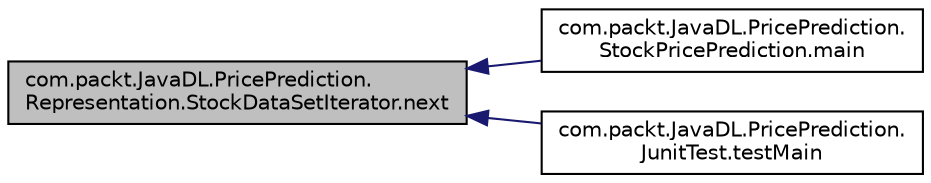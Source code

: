 digraph "com.packt.JavaDL.PricePrediction.Representation.StockDataSetIterator.next"
{
  edge [fontname="Helvetica",fontsize="10",labelfontname="Helvetica",labelfontsize="10"];
  node [fontname="Helvetica",fontsize="10",shape=record];
  rankdir="LR";
  Node46 [label="com.packt.JavaDL.PricePrediction.\lRepresentation.StockDataSetIterator.next",height=0.2,width=0.4,color="black", fillcolor="grey75", style="filled", fontcolor="black"];
  Node46 -> Node47 [dir="back",color="midnightblue",fontsize="10",style="solid",fontname="Helvetica"];
  Node47 [label="com.packt.JavaDL.PricePrediction.\lStockPricePrediction.main",height=0.2,width=0.4,color="black", fillcolor="white", style="filled",URL="$classcom_1_1packt_1_1_java_d_l_1_1_price_prediction_1_1_stock_price_prediction.html#ab779464d9a1ed3f57940e996c57fdfef"];
  Node46 -> Node48 [dir="back",color="midnightblue",fontsize="10",style="solid",fontname="Helvetica"];
  Node48 [label="com.packt.JavaDL.PricePrediction.\lJunitTest.testMain",height=0.2,width=0.4,color="black", fillcolor="white", style="filled",URL="$classcom_1_1packt_1_1_java_d_l_1_1_price_prediction_1_1_junit_test.html#a9def239d4b07a0c30a73ad0de1b60949"];
}
